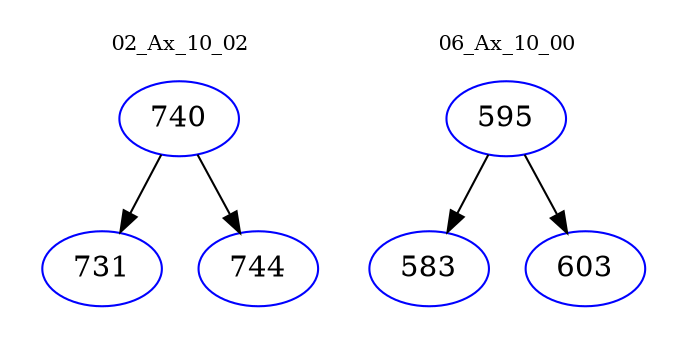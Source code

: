 digraph{
subgraph cluster_0 {
color = white
label = "02_Ax_10_02";
fontsize=10;
T0_740 [label="740", color="blue"]
T0_740 -> T0_731 [color="black"]
T0_731 [label="731", color="blue"]
T0_740 -> T0_744 [color="black"]
T0_744 [label="744", color="blue"]
}
subgraph cluster_1 {
color = white
label = "06_Ax_10_00";
fontsize=10;
T1_595 [label="595", color="blue"]
T1_595 -> T1_583 [color="black"]
T1_583 [label="583", color="blue"]
T1_595 -> T1_603 [color="black"]
T1_603 [label="603", color="blue"]
}
}
